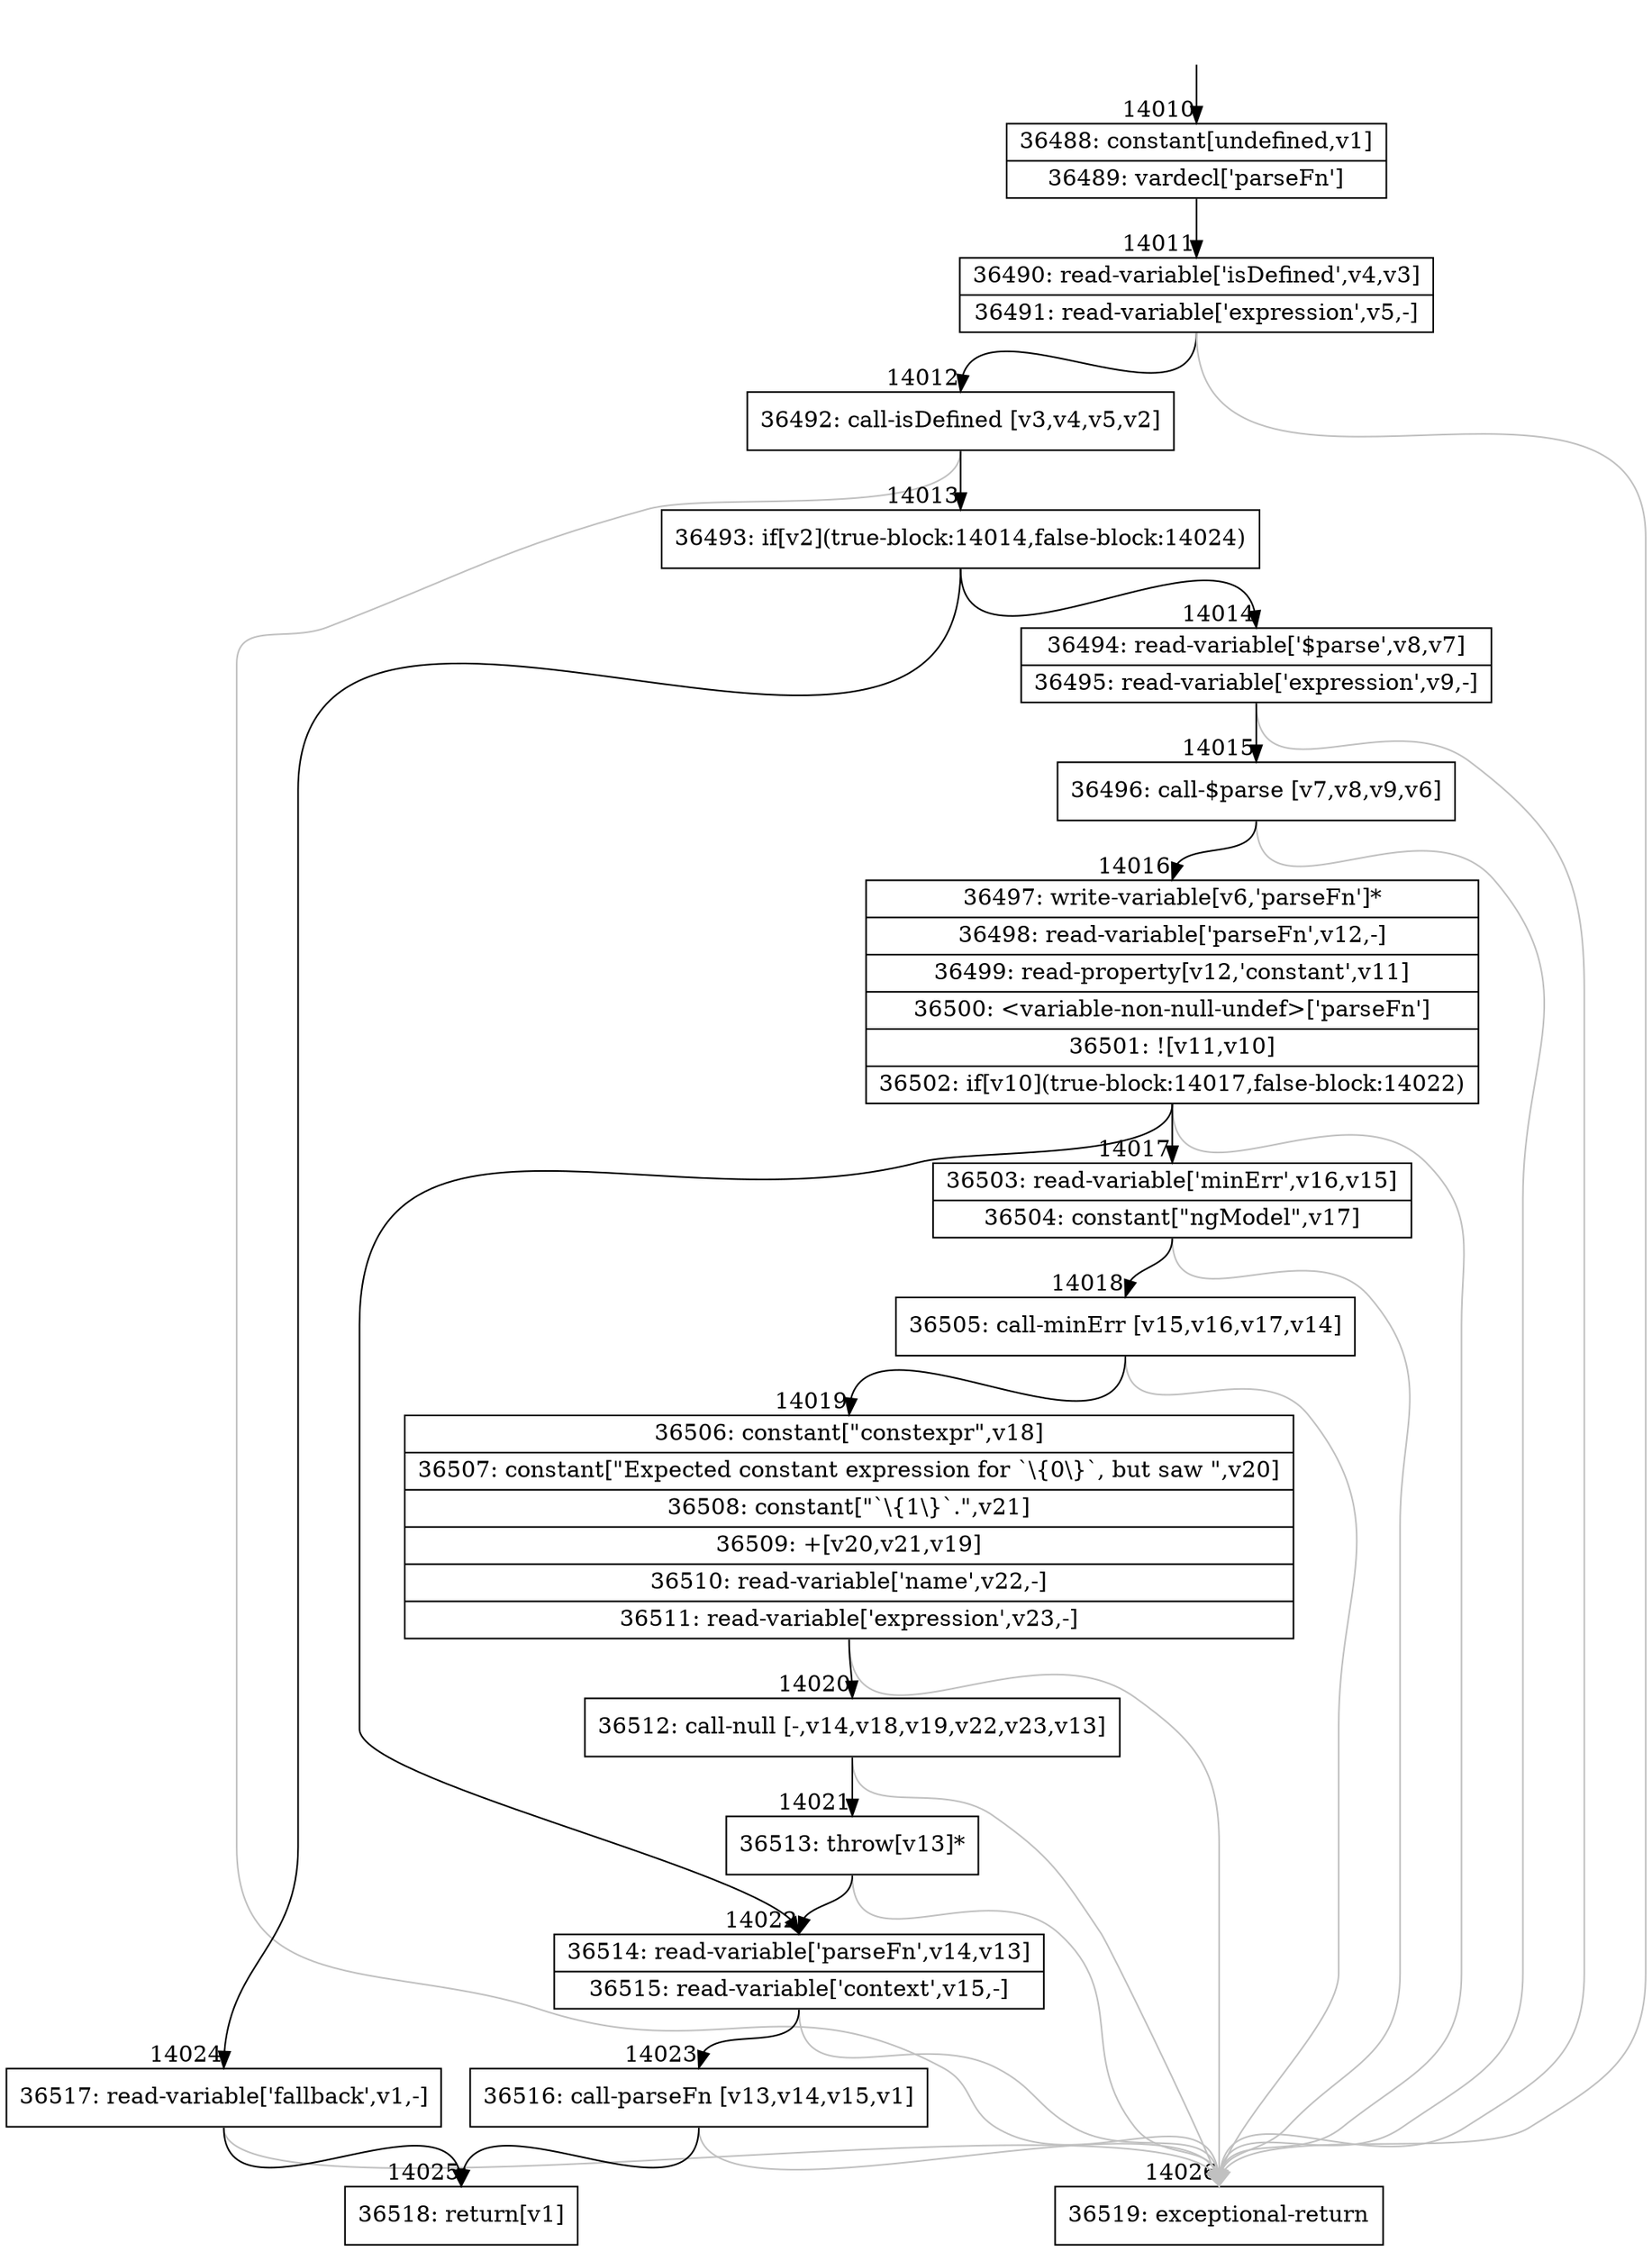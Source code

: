 digraph {
rankdir="TD"
BB_entry1093[shape=none,label=""];
BB_entry1093 -> BB14010 [tailport=s, headport=n, headlabel="    14010"]
BB14010 [shape=record label="{36488: constant[undefined,v1]|36489: vardecl['parseFn']}" ] 
BB14010 -> BB14011 [tailport=s, headport=n, headlabel="      14011"]
BB14011 [shape=record label="{36490: read-variable['isDefined',v4,v3]|36491: read-variable['expression',v5,-]}" ] 
BB14011 -> BB14012 [tailport=s, headport=n, headlabel="      14012"]
BB14011 -> BB14026 [tailport=s, headport=n, color=gray, headlabel="      14026"]
BB14012 [shape=record label="{36492: call-isDefined [v3,v4,v5,v2]}" ] 
BB14012 -> BB14013 [tailport=s, headport=n, headlabel="      14013"]
BB14012 -> BB14026 [tailport=s, headport=n, color=gray]
BB14013 [shape=record label="{36493: if[v2](true-block:14014,false-block:14024)}" ] 
BB14013 -> BB14014 [tailport=s, headport=n, headlabel="      14014"]
BB14013 -> BB14024 [tailport=s, headport=n, headlabel="      14024"]
BB14014 [shape=record label="{36494: read-variable['$parse',v8,v7]|36495: read-variable['expression',v9,-]}" ] 
BB14014 -> BB14015 [tailport=s, headport=n, headlabel="      14015"]
BB14014 -> BB14026 [tailport=s, headport=n, color=gray]
BB14015 [shape=record label="{36496: call-$parse [v7,v8,v9,v6]}" ] 
BB14015 -> BB14016 [tailport=s, headport=n, headlabel="      14016"]
BB14015 -> BB14026 [tailport=s, headport=n, color=gray]
BB14016 [shape=record label="{36497: write-variable[v6,'parseFn']*|36498: read-variable['parseFn',v12,-]|36499: read-property[v12,'constant',v11]|36500: \<variable-non-null-undef\>['parseFn']|36501: ![v11,v10]|36502: if[v10](true-block:14017,false-block:14022)}" ] 
BB14016 -> BB14017 [tailport=s, headport=n, headlabel="      14017"]
BB14016 -> BB14022 [tailport=s, headport=n, headlabel="      14022"]
BB14016 -> BB14026 [tailport=s, headport=n, color=gray]
BB14017 [shape=record label="{36503: read-variable['minErr',v16,v15]|36504: constant[\"ngModel\",v17]}" ] 
BB14017 -> BB14018 [tailport=s, headport=n, headlabel="      14018"]
BB14017 -> BB14026 [tailport=s, headport=n, color=gray]
BB14018 [shape=record label="{36505: call-minErr [v15,v16,v17,v14]}" ] 
BB14018 -> BB14019 [tailport=s, headport=n, headlabel="      14019"]
BB14018 -> BB14026 [tailport=s, headport=n, color=gray]
BB14019 [shape=record label="{36506: constant[\"constexpr\",v18]|36507: constant[\"Expected constant expression for `\\\{0\\\}`, but saw \",v20]|36508: constant[\"`\\\{1\\\}`.\",v21]|36509: +[v20,v21,v19]|36510: read-variable['name',v22,-]|36511: read-variable['expression',v23,-]}" ] 
BB14019 -> BB14020 [tailport=s, headport=n, headlabel="      14020"]
BB14019 -> BB14026 [tailport=s, headport=n, color=gray]
BB14020 [shape=record label="{36512: call-null [-,v14,v18,v19,v22,v23,v13]}" ] 
BB14020 -> BB14021 [tailport=s, headport=n, headlabel="      14021"]
BB14020 -> BB14026 [tailport=s, headport=n, color=gray]
BB14021 [shape=record label="{36513: throw[v13]*}" ] 
BB14021 -> BB14022 [tailport=s, headport=n]
BB14021 -> BB14026 [tailport=s, headport=n, color=gray]
BB14022 [shape=record label="{36514: read-variable['parseFn',v14,v13]|36515: read-variable['context',v15,-]}" ] 
BB14022 -> BB14023 [tailport=s, headport=n, headlabel="      14023"]
BB14022 -> BB14026 [tailport=s, headport=n, color=gray]
BB14023 [shape=record label="{36516: call-parseFn [v13,v14,v15,v1]}" ] 
BB14023 -> BB14025 [tailport=s, headport=n, headlabel="      14025"]
BB14023 -> BB14026 [tailport=s, headport=n, color=gray]
BB14024 [shape=record label="{36517: read-variable['fallback',v1,-]}" ] 
BB14024 -> BB14025 [tailport=s, headport=n]
BB14024 -> BB14026 [tailport=s, headport=n, color=gray]
BB14025 [shape=record label="{36518: return[v1]}" ] 
BB14026 [shape=record label="{36519: exceptional-return}" ] 
//#$~ 21791
}
